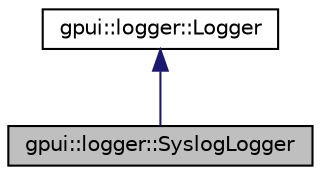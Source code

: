 digraph "gpui::logger::SyslogLogger"
{
 // LATEX_PDF_SIZE
  edge [fontname="Helvetica",fontsize="10",labelfontname="Helvetica",labelfontsize="10"];
  node [fontname="Helvetica",fontsize="10",shape=record];
  Node1 [label="gpui::logger::SyslogLogger",height=0.2,width=0.4,color="black", fillcolor="grey75", style="filled", fontcolor="black",tooltip="Implementation of logger which logs messages to syslog."];
  Node2 -> Node1 [dir="back",color="midnightblue",fontsize="10",style="solid",fontname="Helvetica"];
  Node2 [label="gpui::logger::Logger",height=0.2,width=0.4,color="black", fillcolor="white", style="filled",URL="$classgpui_1_1logger_1_1_logger.html",tooltip="Abstract logger."];
}
